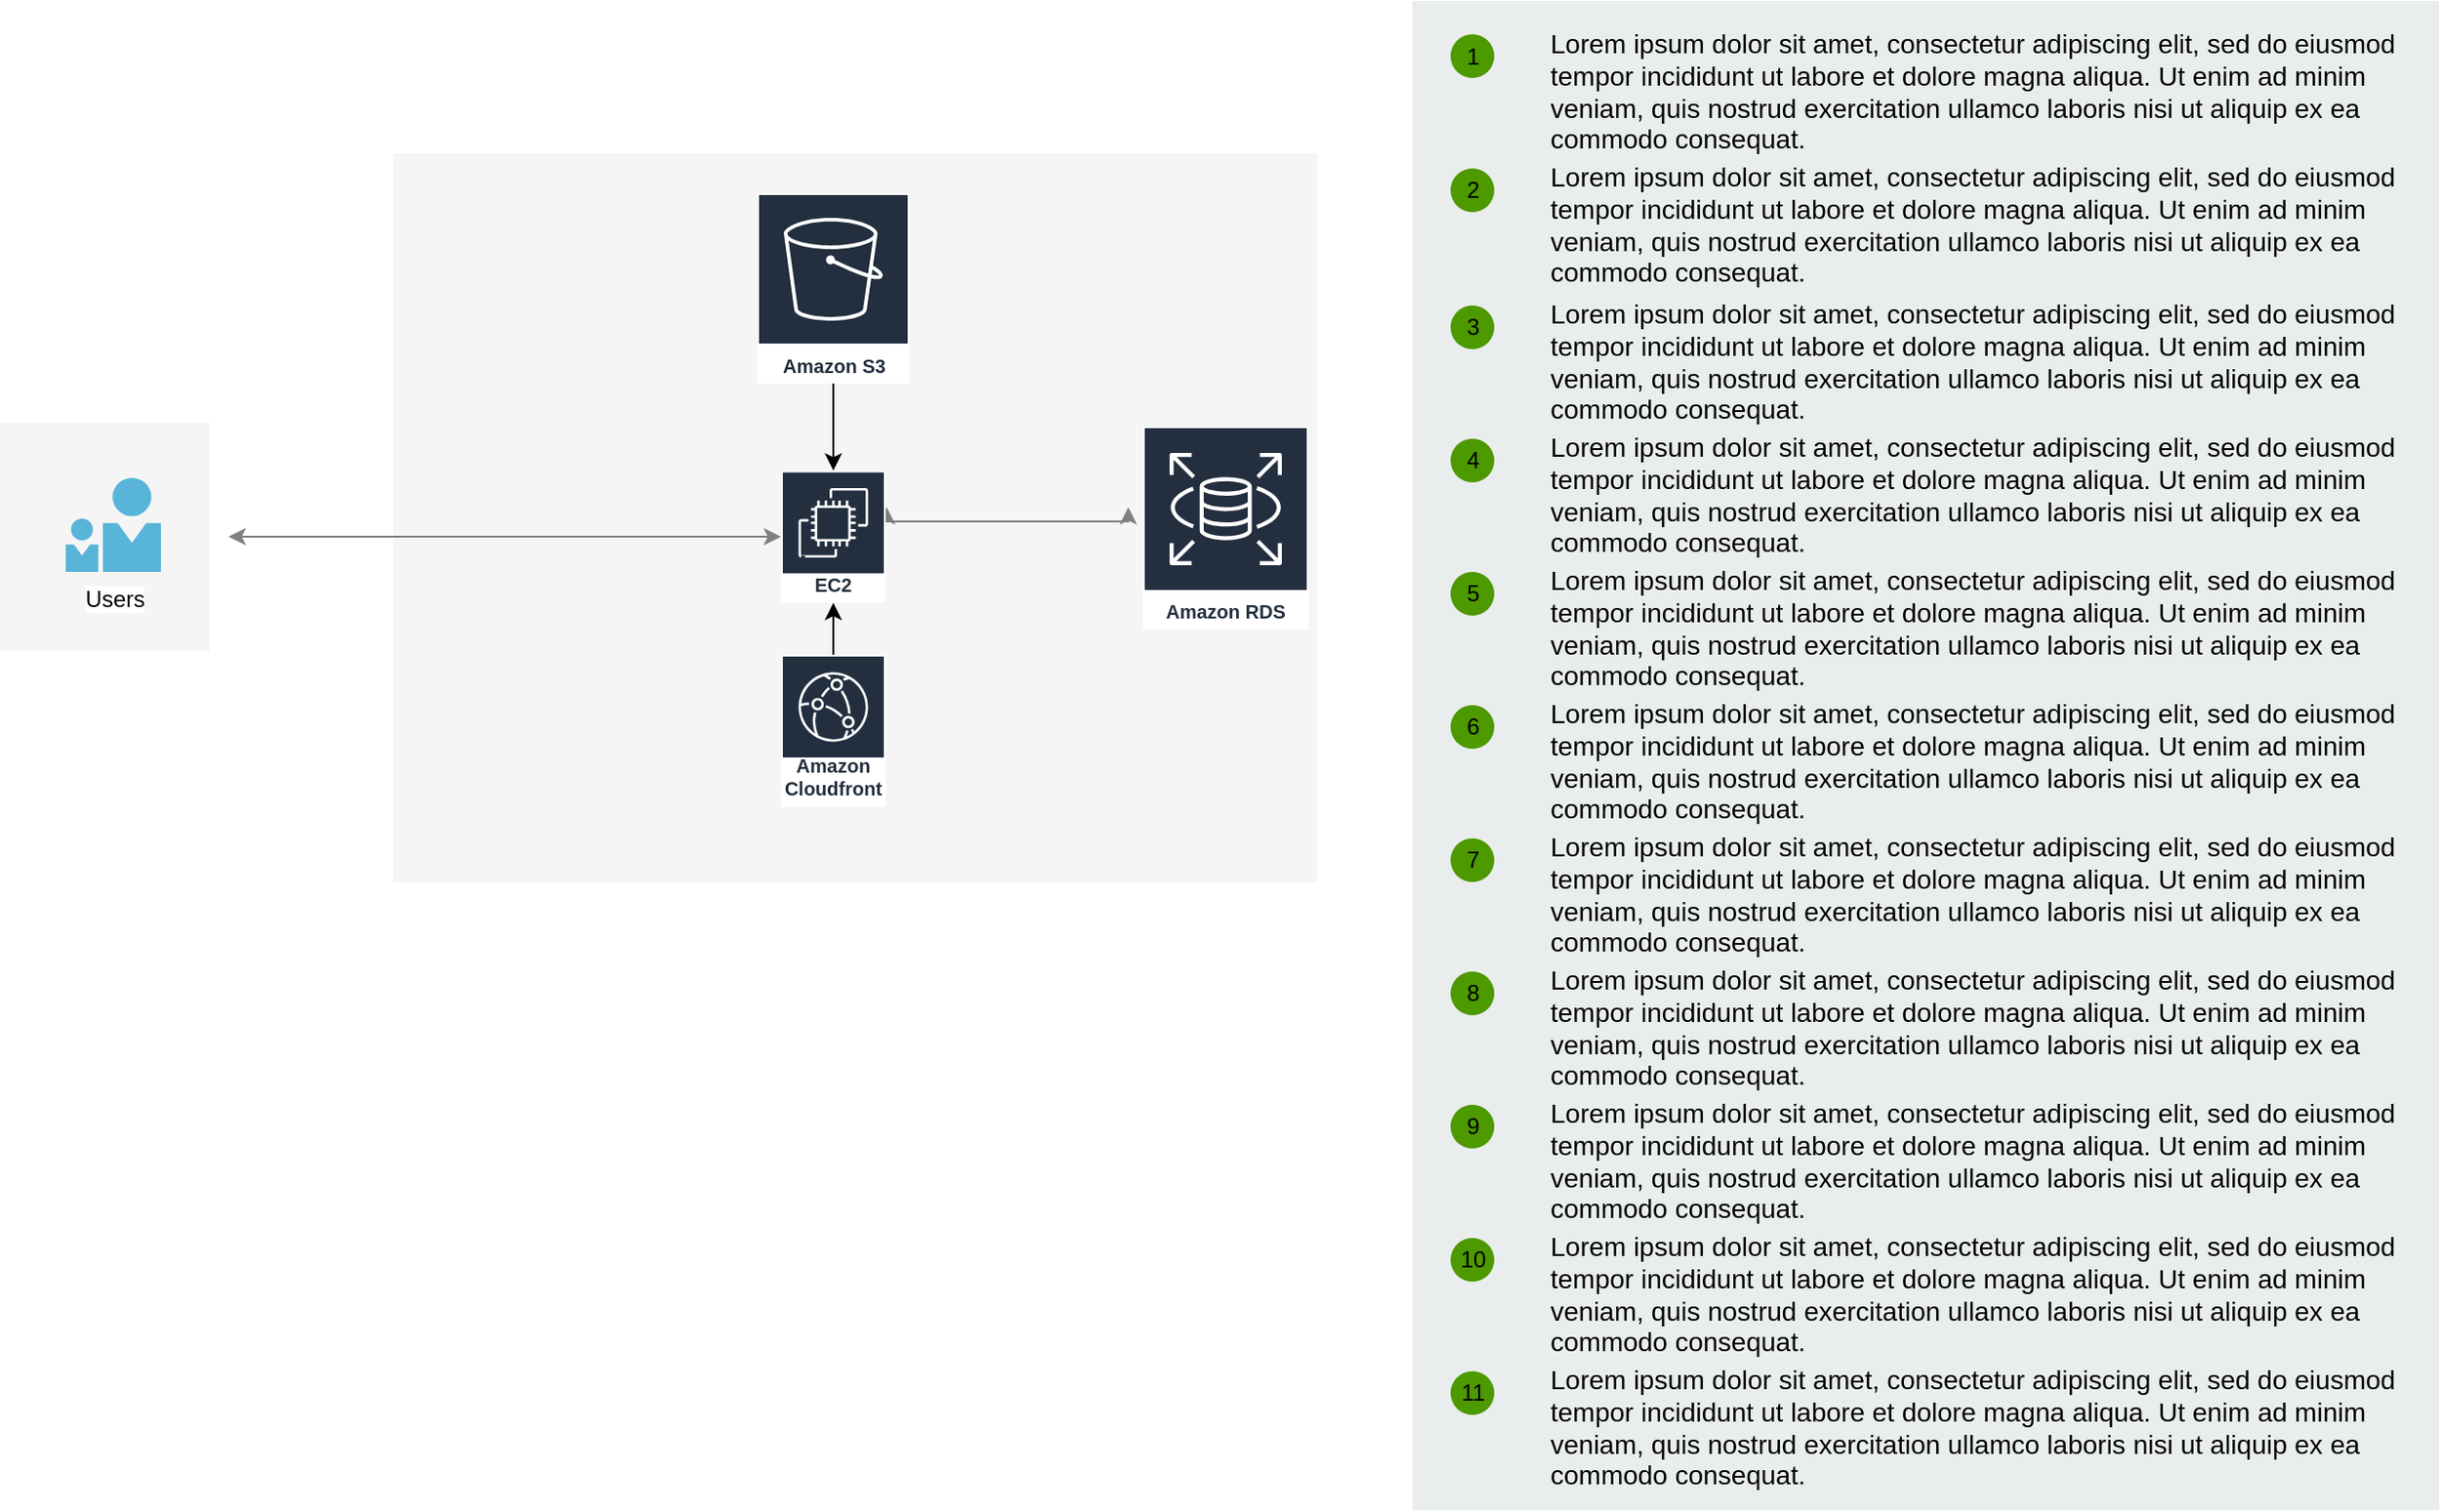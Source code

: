 <mxfile version="24.8.8">
  <diagram id="WI9T0HZ2pTsCkuznbFz-" name="Page-1">
    <mxGraphModel dx="882" dy="548" grid="1" gridSize="10" guides="1" tooltips="1" connect="1" arrows="1" fold="1" page="1" pageScale="1" pageWidth="827" pageHeight="1169" math="0" shadow="0">
      <root>
        <mxCell id="0" />
        <mxCell id="1" parent="0" />
        <mxCell id="yIlqXNv4PA9Dnh1hxRCn-52" value="" style="rounded=0;whiteSpace=wrap;html=1;fillColor=#f5f5f5;strokeColor=none;fontColor=#333333;" parent="1" vertex="1">
          <mxGeometry x="426.5" y="276.5" width="485" height="383" as="geometry" />
        </mxCell>
        <mxCell id="yIlqXNv4PA9Dnh1hxRCn-53" style="edgeStyle=elbowEdgeStyle;rounded=0;orthogonalLoop=1;jettySize=auto;elbow=vertical;html=1;startArrow=classic;startFill=1;strokeColor=#808080;" parent="1" target="RFmdpWD8ifwSLxU_XgM1-3" edge="1">
          <mxGeometry relative="1" as="geometry">
            <mxPoint x="340" y="478" as="sourcePoint" />
            <mxPoint x="440" y="470" as="targetPoint" />
          </mxGeometry>
        </mxCell>
        <mxCell id="yIlqXNv4PA9Dnh1hxRCn-49" style="edgeStyle=elbowEdgeStyle;rounded=0;orthogonalLoop=1;jettySize=auto;html=1;exitX=1;exitY=0.48;exitDx=0;exitDy=0;exitPerimeter=0;entryX=0.015;entryY=0.388;entryDx=0;entryDy=0;entryPerimeter=0;elbow=vertical;startArrow=classic;startFill=1;strokeColor=#808080;" parent="1" edge="1">
          <mxGeometry relative="1" as="geometry">
            <mxPoint x="685.5" y="462.5" as="sourcePoint" />
            <mxPoint x="812.37" y="462.512" as="targetPoint" />
            <Array as="points">
              <mxPoint x="760" y="470" />
            </Array>
          </mxGeometry>
        </mxCell>
        <mxCell id="yIlqXNv4PA9Dnh1hxRCn-51" value="" style="rounded=0;whiteSpace=wrap;html=1;fillColor=#f5f5f5;strokeColor=none;fontColor=#333333;" parent="1" vertex="1">
          <mxGeometry x="220" y="418" width="110" height="120" as="geometry" />
        </mxCell>
        <mxCell id="yIlqXNv4PA9Dnh1hxRCn-27" value="Users" style="aspect=fixed;html=1;perimeter=none;align=center;shadow=0;dashed=0;image;fontSize=12;image=img/lib/mscae/PersonWithFriend.svg;" parent="1" vertex="1">
          <mxGeometry x="254.5" y="447" width="50" height="49.5" as="geometry" />
        </mxCell>
        <mxCell id="yIlqXNv4PA9Dnh1hxRCn-74" value="" style="rounded=0;whiteSpace=wrap;html=1;fillColor=#EAEDED;fontSize=22;fontColor=#FFFFFF;strokeColor=none;labelBackgroundColor=none;" parent="1" vertex="1">
          <mxGeometry x="961.5" y="196.5" width="539" height="793" as="geometry" />
        </mxCell>
        <mxCell id="yIlqXNv4PA9Dnh1hxRCn-75" value="&lt;span&gt;Lorem ipsum dolor sit amet, consectetur adipiscing elit, sed do eiusmod tempor incididunt ut labore et dolore magna aliqua. Ut enim ad minim veniam, quis nostrud exercitation ullamco laboris nisi ut aliquip ex ea commodo consequat.&lt;/span&gt;" style="text;html=1;align=left;verticalAlign=top;spacingTop=-4;fontSize=14;labelBackgroundColor=none;whiteSpace=wrap;" parent="1" vertex="1">
          <mxGeometry x="1031.5" y="207.5" width="449" height="72" as="geometry" />
        </mxCell>
        <mxCell id="yIlqXNv4PA9Dnh1hxRCn-82" value="1" style="ellipse;whiteSpace=wrap;html=1;aspect=fixed;fillColor=#4D9900;strokeColor=none;labelBackgroundColor=none;" parent="1" vertex="1">
          <mxGeometry x="981.5" y="214" width="23" height="23" as="geometry" />
        </mxCell>
        <mxCell id="yIlqXNv4PA9Dnh1hxRCn-95" value="&lt;span&gt;Lorem ipsum dolor sit amet, consectetur adipiscing elit, sed do eiusmod tempor incididunt ut labore et dolore magna aliqua. Ut enim ad minim veniam, quis nostrud exercitation ullamco laboris nisi ut aliquip ex ea commodo consequat.&lt;/span&gt;" style="text;html=1;align=left;verticalAlign=top;spacingTop=-4;fontSize=14;labelBackgroundColor=none;whiteSpace=wrap;" parent="1" vertex="1">
          <mxGeometry x="1031.5" y="278" width="449" height="72" as="geometry" />
        </mxCell>
        <mxCell id="yIlqXNv4PA9Dnh1hxRCn-96" value="2" style="ellipse;whiteSpace=wrap;html=1;aspect=fixed;fillColor=#4D9900;strokeColor=none;labelBackgroundColor=none;" parent="1" vertex="1">
          <mxGeometry x="981.5" y="284.5" width="23" height="23" as="geometry" />
        </mxCell>
        <mxCell id="yIlqXNv4PA9Dnh1hxRCn-97" value="&lt;span&gt;Lorem ipsum dolor sit amet, consectetur adipiscing elit, sed do eiusmod tempor incididunt ut labore et dolore magna aliqua. Ut enim ad minim veniam, quis nostrud exercitation ullamco laboris nisi ut aliquip ex ea commodo consequat.&lt;/span&gt;" style="text;html=1;align=left;verticalAlign=top;spacingTop=-4;fontSize=14;labelBackgroundColor=none;whiteSpace=wrap;" parent="1" vertex="1">
          <mxGeometry x="1031.5" y="350" width="449" height="72" as="geometry" />
        </mxCell>
        <mxCell id="yIlqXNv4PA9Dnh1hxRCn-98" value="3" style="ellipse;whiteSpace=wrap;html=1;aspect=fixed;fillColor=#4D9900;strokeColor=none;labelBackgroundColor=none;" parent="1" vertex="1">
          <mxGeometry x="981.5" y="356.5" width="23" height="23" as="geometry" />
        </mxCell>
        <mxCell id="yIlqXNv4PA9Dnh1hxRCn-99" value="&lt;span&gt;Lorem ipsum dolor sit amet, consectetur adipiscing elit, sed do eiusmod tempor incididunt ut labore et dolore magna aliqua. Ut enim ad minim veniam, quis nostrud exercitation ullamco laboris nisi ut aliquip ex ea commodo consequat.&lt;/span&gt;" style="text;html=1;align=left;verticalAlign=top;spacingTop=-4;fontSize=14;labelBackgroundColor=none;whiteSpace=wrap;" parent="1" vertex="1">
          <mxGeometry x="1031.5" y="420" width="449" height="72" as="geometry" />
        </mxCell>
        <mxCell id="yIlqXNv4PA9Dnh1hxRCn-100" value="4" style="ellipse;whiteSpace=wrap;html=1;aspect=fixed;fillColor=#4D9900;strokeColor=none;labelBackgroundColor=none;" parent="1" vertex="1">
          <mxGeometry x="981.5" y="426.5" width="23" height="23" as="geometry" />
        </mxCell>
        <mxCell id="yIlqXNv4PA9Dnh1hxRCn-101" value="&lt;span&gt;Lorem ipsum dolor sit amet, consectetur adipiscing elit, sed do eiusmod tempor incididunt ut labore et dolore magna aliqua. Ut enim ad minim veniam, quis nostrud exercitation ullamco laboris nisi ut aliquip ex ea commodo consequat.&lt;/span&gt;" style="text;html=1;align=left;verticalAlign=top;spacingTop=-4;fontSize=14;labelBackgroundColor=none;whiteSpace=wrap;" parent="1" vertex="1">
          <mxGeometry x="1031.5" y="490" width="449" height="72" as="geometry" />
        </mxCell>
        <mxCell id="yIlqXNv4PA9Dnh1hxRCn-102" value="5" style="ellipse;whiteSpace=wrap;html=1;aspect=fixed;fillColor=#4D9900;strokeColor=none;labelBackgroundColor=none;" parent="1" vertex="1">
          <mxGeometry x="981.5" y="496.5" width="23" height="23" as="geometry" />
        </mxCell>
        <mxCell id="yIlqXNv4PA9Dnh1hxRCn-103" value="&lt;span&gt;Lorem ipsum dolor sit amet, consectetur adipiscing elit, sed do eiusmod tempor incididunt ut labore et dolore magna aliqua. Ut enim ad minim veniam, quis nostrud exercitation ullamco laboris nisi ut aliquip ex ea commodo consequat.&lt;/span&gt;" style="text;html=1;align=left;verticalAlign=top;spacingTop=-4;fontSize=14;labelBackgroundColor=none;whiteSpace=wrap;" parent="1" vertex="1">
          <mxGeometry x="1031.5" y="560" width="449" height="72" as="geometry" />
        </mxCell>
        <mxCell id="yIlqXNv4PA9Dnh1hxRCn-104" value="6" style="ellipse;whiteSpace=wrap;html=1;aspect=fixed;fillColor=#4D9900;strokeColor=none;labelBackgroundColor=none;" parent="1" vertex="1">
          <mxGeometry x="981.5" y="566.5" width="23" height="23" as="geometry" />
        </mxCell>
        <mxCell id="yIlqXNv4PA9Dnh1hxRCn-105" value="&lt;span&gt;Lorem ipsum dolor sit amet, consectetur adipiscing elit, sed do eiusmod tempor incididunt ut labore et dolore magna aliqua. Ut enim ad minim veniam, quis nostrud exercitation ullamco laboris nisi ut aliquip ex ea commodo consequat.&lt;/span&gt;" style="text;html=1;align=left;verticalAlign=top;spacingTop=-4;fontSize=14;labelBackgroundColor=none;whiteSpace=wrap;" parent="1" vertex="1">
          <mxGeometry x="1031.5" y="630" width="449" height="72" as="geometry" />
        </mxCell>
        <mxCell id="yIlqXNv4PA9Dnh1hxRCn-106" value="7" style="ellipse;whiteSpace=wrap;html=1;aspect=fixed;fillColor=#4D9900;strokeColor=none;labelBackgroundColor=none;" parent="1" vertex="1">
          <mxGeometry x="981.5" y="636.5" width="23" height="23" as="geometry" />
        </mxCell>
        <mxCell id="yIlqXNv4PA9Dnh1hxRCn-107" value="&lt;span&gt;Lorem ipsum dolor sit amet, consectetur adipiscing elit, sed do eiusmod tempor incididunt ut labore et dolore magna aliqua. Ut enim ad minim veniam, quis nostrud exercitation ullamco laboris nisi ut aliquip ex ea commodo consequat.&lt;/span&gt;" style="text;html=1;align=left;verticalAlign=top;spacingTop=-4;fontSize=14;labelBackgroundColor=none;whiteSpace=wrap;" parent="1" vertex="1">
          <mxGeometry x="1031.5" y="700" width="449" height="72" as="geometry" />
        </mxCell>
        <mxCell id="yIlqXNv4PA9Dnh1hxRCn-108" value="8" style="ellipse;whiteSpace=wrap;html=1;aspect=fixed;fillColor=#4D9900;strokeColor=none;labelBackgroundColor=none;" parent="1" vertex="1">
          <mxGeometry x="981.5" y="706.5" width="23" height="23" as="geometry" />
        </mxCell>
        <mxCell id="yIlqXNv4PA9Dnh1hxRCn-109" value="&lt;span&gt;Lorem ipsum dolor sit amet, consectetur adipiscing elit, sed do eiusmod tempor incididunt ut labore et dolore magna aliqua. Ut enim ad minim veniam, quis nostrud exercitation ullamco laboris nisi ut aliquip ex ea commodo consequat.&lt;/span&gt;" style="text;html=1;align=left;verticalAlign=top;spacingTop=-4;fontSize=14;labelBackgroundColor=none;whiteSpace=wrap;" parent="1" vertex="1">
          <mxGeometry x="1031.5" y="770" width="449" height="72" as="geometry" />
        </mxCell>
        <mxCell id="yIlqXNv4PA9Dnh1hxRCn-110" value="9" style="ellipse;whiteSpace=wrap;html=1;aspect=fixed;fillColor=#4D9900;strokeColor=none;labelBackgroundColor=none;" parent="1" vertex="1">
          <mxGeometry x="981.5" y="776.5" width="23" height="23" as="geometry" />
        </mxCell>
        <mxCell id="yIlqXNv4PA9Dnh1hxRCn-111" value="&lt;span&gt;Lorem ipsum dolor sit amet, consectetur adipiscing elit, sed do eiusmod tempor incididunt ut labore et dolore magna aliqua. Ut enim ad minim veniam, quis nostrud exercitation ullamco laboris nisi ut aliquip ex ea commodo consequat.&lt;/span&gt;" style="text;html=1;align=left;verticalAlign=top;spacingTop=-4;fontSize=14;labelBackgroundColor=none;whiteSpace=wrap;" parent="1" vertex="1">
          <mxGeometry x="1031.5" y="840" width="449" height="72" as="geometry" />
        </mxCell>
        <mxCell id="yIlqXNv4PA9Dnh1hxRCn-112" value="10" style="ellipse;whiteSpace=wrap;html=1;aspect=fixed;fillColor=#4D9900;strokeColor=none;labelBackgroundColor=none;" parent="1" vertex="1">
          <mxGeometry x="981.5" y="846.5" width="23" height="23" as="geometry" />
        </mxCell>
        <mxCell id="yIlqXNv4PA9Dnh1hxRCn-113" value="&lt;span&gt;Lorem ipsum dolor sit amet, consectetur adipiscing elit, sed do eiusmod tempor incididunt ut labore et dolore magna aliqua. Ut enim ad minim veniam, quis nostrud exercitation ullamco laboris nisi ut aliquip ex ea commodo consequat.&lt;/span&gt;" style="text;html=1;align=left;verticalAlign=top;spacingTop=-4;fontSize=14;labelBackgroundColor=none;whiteSpace=wrap;" parent="1" vertex="1">
          <mxGeometry x="1031.5" y="910" width="449" height="72" as="geometry" />
        </mxCell>
        <mxCell id="yIlqXNv4PA9Dnh1hxRCn-114" value="11" style="ellipse;whiteSpace=wrap;html=1;aspect=fixed;fillColor=#4D9900;strokeColor=none;labelBackgroundColor=none;" parent="1" vertex="1">
          <mxGeometry x="981.5" y="916.5" width="23" height="23" as="geometry" />
        </mxCell>
        <mxCell id="RFmdpWD8ifwSLxU_XgM1-3" value="Amazon EC2" style="sketch=0;outlineConnect=0;fontColor=#232F3E;gradientColor=none;strokeColor=#ffffff;fillColor=#232F3E;dashed=0;verticalLabelPosition=middle;verticalAlign=bottom;align=center;html=1;whiteSpace=wrap;fontSize=10;fontStyle=1;spacing=3;shape=mxgraph.aws4.productIcon;prIcon=mxgraph.aws4.ec2;" vertex="1" parent="1">
          <mxGeometry x="630" y="443.25" width="55" height="69.5" as="geometry" />
        </mxCell>
        <mxCell id="RFmdpWD8ifwSLxU_XgM1-8" value="" style="edgeStyle=orthogonalEdgeStyle;rounded=0;orthogonalLoop=1;jettySize=auto;html=1;" edge="1" parent="1" source="RFmdpWD8ifwSLxU_XgM1-4" target="RFmdpWD8ifwSLxU_XgM1-3">
          <mxGeometry relative="1" as="geometry" />
        </mxCell>
        <mxCell id="RFmdpWD8ifwSLxU_XgM1-4" value="Amazon S3" style="sketch=0;outlineConnect=0;fontColor=#232F3E;gradientColor=none;strokeColor=#ffffff;fillColor=#232F3E;dashed=0;verticalLabelPosition=middle;verticalAlign=bottom;align=center;html=1;whiteSpace=wrap;fontSize=10;fontStyle=1;spacing=3;shape=mxgraph.aws4.productIcon;prIcon=mxgraph.aws4.s3;" vertex="1" parent="1">
          <mxGeometry x="617.5" y="297.5" width="80" height="100" as="geometry" />
        </mxCell>
        <mxCell id="RFmdpWD8ifwSLxU_XgM1-7" value="" style="edgeStyle=orthogonalEdgeStyle;rounded=0;orthogonalLoop=1;jettySize=auto;html=1;" edge="1" parent="1" source="RFmdpWD8ifwSLxU_XgM1-6" target="RFmdpWD8ifwSLxU_XgM1-3">
          <mxGeometry relative="1" as="geometry" />
        </mxCell>
        <mxCell id="RFmdpWD8ifwSLxU_XgM1-6" value="Amazon Cloudfront" style="sketch=0;outlineConnect=0;fontColor=#232F3E;gradientColor=none;strokeColor=#ffffff;fillColor=#232F3E;dashed=0;verticalLabelPosition=middle;verticalAlign=bottom;align=center;html=1;whiteSpace=wrap;fontSize=10;fontStyle=1;spacing=3;shape=mxgraph.aws4.productIcon;prIcon=mxgraph.aws4.cloudfront;" vertex="1" parent="1">
          <mxGeometry x="630" y="540" width="55" height="80" as="geometry" />
        </mxCell>
        <mxCell id="RFmdpWD8ifwSLxU_XgM1-9" value="Amazon RDS" style="sketch=0;outlineConnect=0;fontColor=#232F3E;gradientColor=none;strokeColor=#ffffff;fillColor=#232F3E;dashed=0;verticalLabelPosition=middle;verticalAlign=bottom;align=center;html=1;whiteSpace=wrap;fontSize=10;fontStyle=1;spacing=3;shape=mxgraph.aws4.productIcon;prIcon=mxgraph.aws4.rds;" vertex="1" parent="1">
          <mxGeometry x="820" y="420" width="87" height="107" as="geometry" />
        </mxCell>
      </root>
    </mxGraphModel>
  </diagram>
</mxfile>
